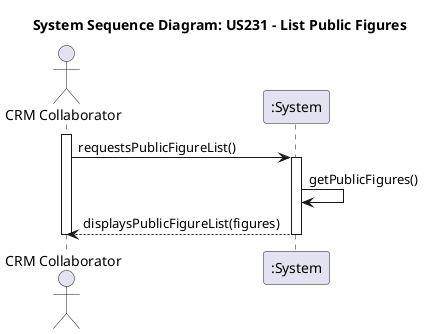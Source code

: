 @startuml
' Title for the diagram
title System Sequence Diagram: US231 - List Public Figures

actor "CRM Collaborator" as User
participant ":System" as System

activate User
User -> System : requestsPublicFigureList()
activate System

System -> System :  getPublicFigures()

System --> User : displaysPublicFigureList(figures)
deactivate System

deactivate User

@enduml